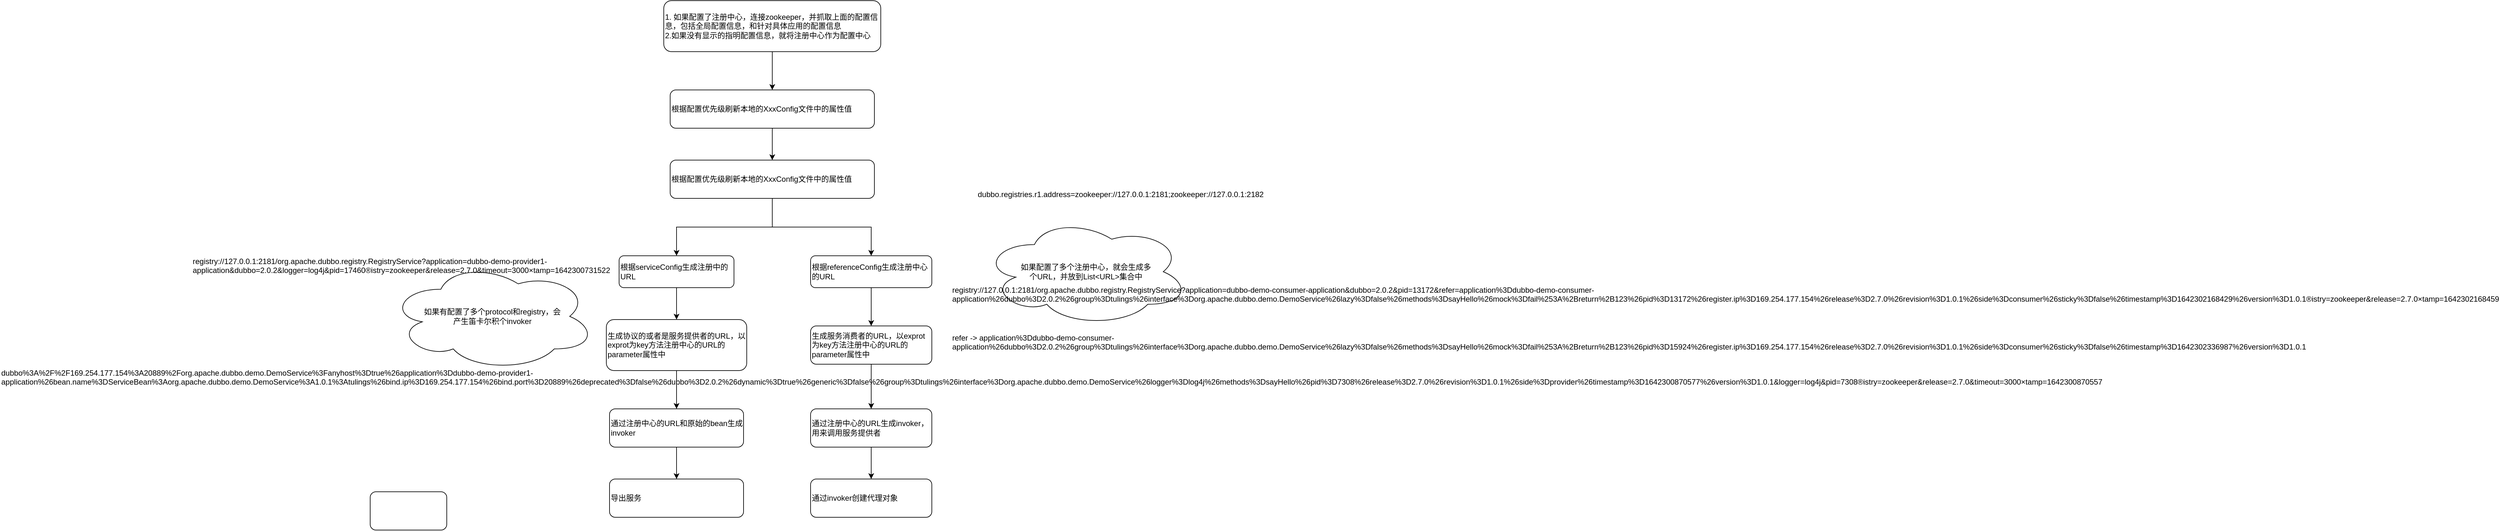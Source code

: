 <mxfile version="16.2.7" type="github">
  <diagram id="X9GWFMycw5CkecgqAMtU" name="第 1 页">
    <mxGraphModel dx="2249" dy="839" grid="1" gridSize="10" guides="1" tooltips="1" connect="1" arrows="1" fold="1" page="1" pageScale="1" pageWidth="827" pageHeight="1169" math="0" shadow="0">
      <root>
        <mxCell id="0" />
        <mxCell id="1" parent="0" />
        <mxCell id="zEMwbz32WlnbUP1lw_Iq-3" style="edgeStyle=orthogonalEdgeStyle;rounded=0;orthogonalLoop=1;jettySize=auto;html=1;exitX=0.5;exitY=1;exitDx=0;exitDy=0;" edge="1" parent="1" source="zEMwbz32WlnbUP1lw_Iq-1" target="zEMwbz32WlnbUP1lw_Iq-2">
          <mxGeometry relative="1" as="geometry" />
        </mxCell>
        <mxCell id="zEMwbz32WlnbUP1lw_Iq-1" value="1. 如果配置了注册中心，连接zookeeper，并抓取上面的配置信息，包括全局配置信息，和针对具体应用的配置信息&lt;br&gt;2.如果没有显示的指明配置信息，就将注册中心作为配置中心" style="rounded=1;whiteSpace=wrap;html=1;align=left;" vertex="1" parent="1">
          <mxGeometry x="710" y="130" width="340" height="80" as="geometry" />
        </mxCell>
        <mxCell id="zEMwbz32WlnbUP1lw_Iq-5" style="edgeStyle=orthogonalEdgeStyle;rounded=0;orthogonalLoop=1;jettySize=auto;html=1;exitX=0.5;exitY=1;exitDx=0;exitDy=0;" edge="1" parent="1" source="zEMwbz32WlnbUP1lw_Iq-2" target="zEMwbz32WlnbUP1lw_Iq-4">
          <mxGeometry relative="1" as="geometry" />
        </mxCell>
        <mxCell id="zEMwbz32WlnbUP1lw_Iq-2" value="根据配置优先级刷新本地的XxxConfig文件中的属性值" style="rounded=1;whiteSpace=wrap;html=1;align=left;" vertex="1" parent="1">
          <mxGeometry x="720" y="270" width="320" height="60" as="geometry" />
        </mxCell>
        <mxCell id="zEMwbz32WlnbUP1lw_Iq-8" style="edgeStyle=orthogonalEdgeStyle;rounded=0;orthogonalLoop=1;jettySize=auto;html=1;exitX=0.5;exitY=1;exitDx=0;exitDy=0;" edge="1" parent="1" source="zEMwbz32WlnbUP1lw_Iq-4" target="zEMwbz32WlnbUP1lw_Iq-6">
          <mxGeometry relative="1" as="geometry" />
        </mxCell>
        <mxCell id="zEMwbz32WlnbUP1lw_Iq-9" style="edgeStyle=orthogonalEdgeStyle;rounded=0;orthogonalLoop=1;jettySize=auto;html=1;exitX=0.5;exitY=1;exitDx=0;exitDy=0;" edge="1" parent="1" source="zEMwbz32WlnbUP1lw_Iq-4" target="zEMwbz32WlnbUP1lw_Iq-7">
          <mxGeometry relative="1" as="geometry" />
        </mxCell>
        <mxCell id="zEMwbz32WlnbUP1lw_Iq-4" value="根据配置优先级刷新本地的XxxConfig文件中的属性值" style="rounded=1;whiteSpace=wrap;html=1;align=left;" vertex="1" parent="1">
          <mxGeometry x="720" y="380" width="320" height="60" as="geometry" />
        </mxCell>
        <mxCell id="zEMwbz32WlnbUP1lw_Iq-15" style="edgeStyle=orthogonalEdgeStyle;rounded=0;orthogonalLoop=1;jettySize=auto;html=1;exitX=0.5;exitY=1;exitDx=0;exitDy=0;" edge="1" parent="1" source="zEMwbz32WlnbUP1lw_Iq-6" target="zEMwbz32WlnbUP1lw_Iq-12">
          <mxGeometry relative="1" as="geometry" />
        </mxCell>
        <mxCell id="zEMwbz32WlnbUP1lw_Iq-6" value="根据serviceConfig生成注册中的URL" style="rounded=1;whiteSpace=wrap;html=1;align=left;" vertex="1" parent="1">
          <mxGeometry x="640" y="530" width="180" height="50" as="geometry" />
        </mxCell>
        <mxCell id="zEMwbz32WlnbUP1lw_Iq-23" style="edgeStyle=orthogonalEdgeStyle;rounded=0;orthogonalLoop=1;jettySize=auto;html=1;exitX=0.5;exitY=1;exitDx=0;exitDy=0;" edge="1" parent="1" source="zEMwbz32WlnbUP1lw_Iq-7" target="zEMwbz32WlnbUP1lw_Iq-22">
          <mxGeometry relative="1" as="geometry" />
        </mxCell>
        <mxCell id="zEMwbz32WlnbUP1lw_Iq-7" value="根据referenceConfig生成注册中心的URL" style="rounded=1;whiteSpace=wrap;html=1;align=left;" vertex="1" parent="1">
          <mxGeometry x="940" y="530" width="190" height="50" as="geometry" />
        </mxCell>
        <mxCell id="zEMwbz32WlnbUP1lw_Iq-10" value="如果配置了多个注册中心，就会生成多&lt;br&gt;个URL，并放到List&amp;lt;URL&amp;gt;集合中" style="ellipse;shape=cloud;whiteSpace=wrap;html=1;" vertex="1" parent="1">
          <mxGeometry x="1210" y="470" width="323" height="170" as="geometry" />
        </mxCell>
        <mxCell id="zEMwbz32WlnbUP1lw_Iq-11" value="dubbo.registries.r1.address=zookeeper://127.0.0.1:2181;zookeeper://127.0.0.1:2182" style="text;whiteSpace=wrap;html=1;" vertex="1" parent="1">
          <mxGeometry x="1200" y="420" width="470" height="30" as="geometry" />
        </mxCell>
        <mxCell id="zEMwbz32WlnbUP1lw_Iq-14" value="" style="edgeStyle=orthogonalEdgeStyle;rounded=0;orthogonalLoop=1;jettySize=auto;html=1;" edge="1" parent="1" source="zEMwbz32WlnbUP1lw_Iq-12" target="zEMwbz32WlnbUP1lw_Iq-13">
          <mxGeometry relative="1" as="geometry" />
        </mxCell>
        <mxCell id="zEMwbz32WlnbUP1lw_Iq-12" value="生成协议的或者是服务提供者的URL，以exprot为key方法注册中心的URL的parameter属性中" style="rounded=1;whiteSpace=wrap;html=1;align=left;" vertex="1" parent="1">
          <mxGeometry x="620" y="630" width="220" height="80" as="geometry" />
        </mxCell>
        <mxCell id="zEMwbz32WlnbUP1lw_Iq-18" style="edgeStyle=orthogonalEdgeStyle;rounded=0;orthogonalLoop=1;jettySize=auto;html=1;exitX=0.5;exitY=1;exitDx=0;exitDy=0;" edge="1" parent="1" source="zEMwbz32WlnbUP1lw_Iq-13" target="zEMwbz32WlnbUP1lw_Iq-17">
          <mxGeometry relative="1" as="geometry" />
        </mxCell>
        <mxCell id="zEMwbz32WlnbUP1lw_Iq-13" value="通过注册中心的URL和原始的bean生成invoker" style="rounded=1;whiteSpace=wrap;html=1;align=left;" vertex="1" parent="1">
          <mxGeometry x="625" y="770" width="210" height="60" as="geometry" />
        </mxCell>
        <mxCell id="zEMwbz32WlnbUP1lw_Iq-16" value="如果有配置了多个protocol和registry，会&lt;br&gt;产生笛卡尔积个invoker" style="ellipse;shape=cloud;whiteSpace=wrap;html=1;" vertex="1" parent="1">
          <mxGeometry x="280" y="540" width="323" height="170" as="geometry" />
        </mxCell>
        <mxCell id="zEMwbz32WlnbUP1lw_Iq-17" value="导出服务" style="rounded=1;whiteSpace=wrap;html=1;align=left;" vertex="1" parent="1">
          <mxGeometry x="625" y="880" width="210" height="60" as="geometry" />
        </mxCell>
        <mxCell id="zEMwbz32WlnbUP1lw_Iq-19" value="registry://127.0.0.1:2181/org.apache.dubbo.registry.RegistryService?application=dubbo-demo-provider1-application&amp;dubbo=2.0.2&amp;logger=log4j&amp;pid=17460&amp;registry=zookeeper&amp;release=2.7.0&amp;timeout=3000&amp;timestamp=1642300731522" style="text;whiteSpace=wrap;html=1;" vertex="1" parent="1">
          <mxGeometry x="-30" y="525" width="550" height="60" as="geometry" />
        </mxCell>
        <mxCell id="zEMwbz32WlnbUP1lw_Iq-20" value="dubbo%3A%2F%2F169.254.177.154%3A20889%2Forg.apache.dubbo.demo.DemoService%3Fanyhost%3Dtrue%26application%3Ddubbo-demo-provider1-application%26bean.name%3DServiceBean%3Aorg.apache.dubbo.demo.DemoService%3A1.0.1%3Atulings%26bind.ip%3D169.254.177.154%26bind.port%3D20889%26deprecated%3Dfalse%26dubbo%3D2.0.2%26dynamic%3Dtrue%26generic%3Dfalse%26group%3Dtulings%26interface%3Dorg.apache.dubbo.demo.DemoService%26logger%3Dlog4j%26methods%3DsayHello%26pid%3D7308%26release%3D2.7.0%26revision%3D1.0.1%26side%3Dprovider%26timestamp%3D1642300870577%26version%3D1.0.1&amp;logger=log4j&amp;pid=7308&amp;registry=zookeeper&amp;release=2.7.0&amp;timeout=3000&amp;timestamp=1642300870557" style="text;whiteSpace=wrap;html=1;" vertex="1" parent="1">
          <mxGeometry x="-330" y="700" width="550" height="60" as="geometry" />
        </mxCell>
        <mxCell id="zEMwbz32WlnbUP1lw_Iq-21" value="registry://127.0.0.1:2181/org.apache.dubbo.registry.RegistryService?application=dubbo-demo-consumer-application&amp;dubbo=2.0.2&amp;pid=13172&amp;refer=application%3Ddubbo-demo-consumer-application%26dubbo%3D2.0.2%26group%3Dtulings%26interface%3Dorg.apache.dubbo.demo.DemoService%26lazy%3Dfalse%26methods%3DsayHello%26mock%3Dfail%253A%2Breturn%2B123%26pid%3D13172%26register.ip%3D169.254.177.154%26release%3D2.7.0%26revision%3D1.0.1%26side%3Dconsumer%26sticky%3Dfalse%26timestamp%3D1642302168429%26version%3D1.0.1&amp;registry=zookeeper&amp;release=2.7.0&amp;timestamp=1642302168459" style="text;whiteSpace=wrap;html=1;" vertex="1" parent="1">
          <mxGeometry x="1160" y="570" width="550" height="60" as="geometry" />
        </mxCell>
        <mxCell id="zEMwbz32WlnbUP1lw_Iq-26" style="edgeStyle=orthogonalEdgeStyle;rounded=0;orthogonalLoop=1;jettySize=auto;html=1;exitX=0.5;exitY=1;exitDx=0;exitDy=0;entryX=0.5;entryY=0;entryDx=0;entryDy=0;" edge="1" parent="1" source="zEMwbz32WlnbUP1lw_Iq-22" target="zEMwbz32WlnbUP1lw_Iq-25">
          <mxGeometry relative="1" as="geometry" />
        </mxCell>
        <mxCell id="zEMwbz32WlnbUP1lw_Iq-22" value="生成服务消费者的URL，以exprot为key方法注册中心的URL的parameter属性中" style="rounded=1;whiteSpace=wrap;html=1;align=left;" vertex="1" parent="1">
          <mxGeometry x="940" y="640" width="190" height="60" as="geometry" />
        </mxCell>
        <mxCell id="zEMwbz32WlnbUP1lw_Iq-24" value="refer -&gt; application%3Ddubbo-demo-consumer-application%26dubbo%3D2.0.2%26group%3Dtulings%26interface%3Dorg.apache.dubbo.demo.DemoService%26lazy%3Dfalse%26methods%3DsayHello%26mock%3Dfail%253A%2Breturn%2B123%26pid%3D15924%26register.ip%3D169.254.177.154%26release%3D2.7.0%26revision%3D1.0.1%26side%3Dconsumer%26sticky%3Dfalse%26timestamp%3D1642302336987%26version%3D1.0.1" style="text;whiteSpace=wrap;html=1;" vertex="1" parent="1">
          <mxGeometry x="1160" y="645" width="550" height="40" as="geometry" />
        </mxCell>
        <mxCell id="zEMwbz32WlnbUP1lw_Iq-28" style="edgeStyle=orthogonalEdgeStyle;rounded=0;orthogonalLoop=1;jettySize=auto;html=1;exitX=0.5;exitY=1;exitDx=0;exitDy=0;" edge="1" parent="1" source="zEMwbz32WlnbUP1lw_Iq-25" target="zEMwbz32WlnbUP1lw_Iq-27">
          <mxGeometry relative="1" as="geometry" />
        </mxCell>
        <mxCell id="zEMwbz32WlnbUP1lw_Iq-25" value="&lt;span&gt;通过注册中心的URL生成invoker，用来调用服务提供者&lt;/span&gt;" style="rounded=1;whiteSpace=wrap;html=1;align=left;" vertex="1" parent="1">
          <mxGeometry x="940" y="770" width="190" height="60" as="geometry" />
        </mxCell>
        <mxCell id="zEMwbz32WlnbUP1lw_Iq-27" value="&lt;span&gt;通过invoker创建代理对象&lt;/span&gt;" style="rounded=1;whiteSpace=wrap;html=1;align=left;" vertex="1" parent="1">
          <mxGeometry x="940" y="880" width="190" height="60" as="geometry" />
        </mxCell>
        <mxCell id="zEMwbz32WlnbUP1lw_Iq-29" value="" style="rounded=1;whiteSpace=wrap;html=1;" vertex="1" parent="1">
          <mxGeometry x="250" y="900" width="120" height="60" as="geometry" />
        </mxCell>
      </root>
    </mxGraphModel>
  </diagram>
</mxfile>
